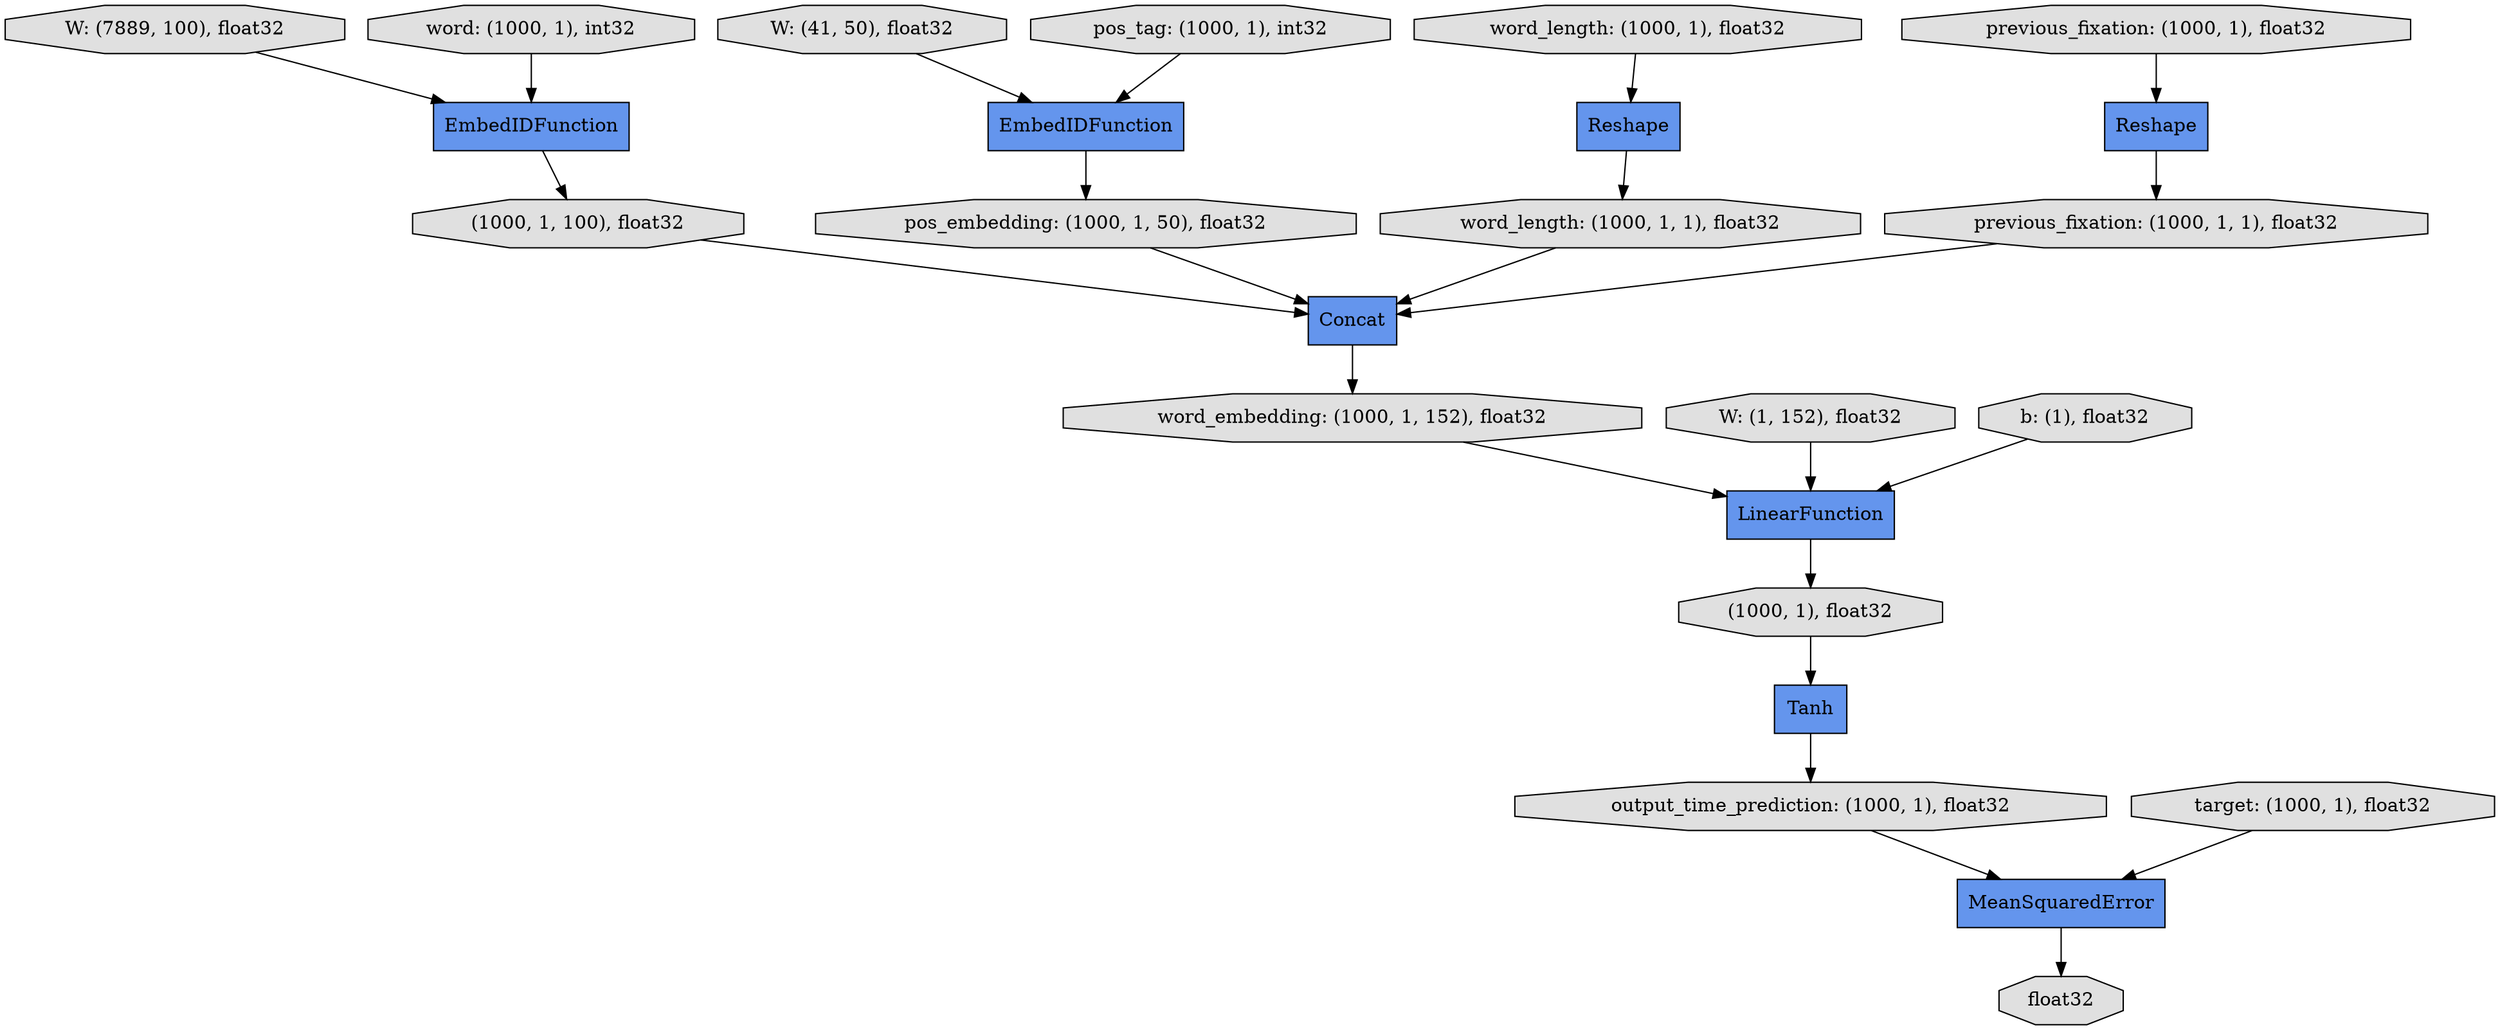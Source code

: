 digraph graphname{rankdir=TB;140505811023912 [style="filled",fillcolor="#E0E0E0",label="W: (7889, 100), float32",shape="octagon"];140505811023968 [style="filled",fillcolor="#E0E0E0",label="W: (1, 152), float32",shape="octagon"];140505810509952 [style="filled",fillcolor="#E0E0E0",label="word_embedding: (1000, 1, 152), float32",shape="octagon"];140505810510064 [style="filled",fillcolor="#E0E0E0",label="float32",shape="octagon"];140505811022456 [style="filled",fillcolor="#E0E0E0",label="W: (41, 50), float32",shape="octagon"];140505811024640 [style="filled",fillcolor="#E0E0E0",label="target: (1000, 1), float32",shape="octagon"];140505811024808 [style="filled",fillcolor="#E0E0E0",label="word: (1000, 1), int32",shape="octagon"];140505811024864 [style="filled",fillcolor="#E0E0E0",label="(1000, 1), float32",shape="octagon"];140505811024920 [style="filled",fillcolor="#E0E0E0",label="pos_tag: (1000, 1), int32",shape="octagon"];140505811024976 [style="filled",fillcolor="#6495ED",label="Reshape",shape="record"];140505811025032 [style="filled",fillcolor="#E0E0E0",label="word_length: (1000, 1), float32",shape="octagon"];140505811025088 [style="filled",fillcolor="#6495ED",label="Concat",shape="record"];140505811025200 [style="filled",fillcolor="#E0E0E0",label="previous_fixation: (1000, 1), float32",shape="octagon"];140505811025256 [style="filled",fillcolor="#6495ED",label="EmbedIDFunction",shape="record"];140505811025312 [style="filled",fillcolor="#6495ED",label="MeanSquaredError",shape="record"];140505811025368 [style="filled",fillcolor="#6495ED",label="EmbedIDFunction",shape="record"];140505811025424 [style="filled",fillcolor="#E0E0E0",label="(1000, 1, 100), float32",shape="octagon"];140505811025480 [style="filled",fillcolor="#6495ED",label="LinearFunction",shape="record"];140505811025536 [style="filled",fillcolor="#6495ED",label="Reshape",shape="record"];140505811025592 [style="filled",fillcolor="#E0E0E0",label="pos_embedding: (1000, 1, 50), float32",shape="octagon"];140505811025648 [style="filled",fillcolor="#E0E0E0",label="output_time_prediction: (1000, 1), float32",shape="octagon"];140505811025760 [style="filled",fillcolor="#E0E0E0",label="word_length: (1000, 1, 1), float32",shape="octagon"];140505811025816 [style="filled",fillcolor="#6495ED",label="Tanh",shape="record"];140505811023800 [style="filled",fillcolor="#E0E0E0",label="b: (1), float32",shape="octagon"];140505811025872 [style="filled",fillcolor="#E0E0E0",label="previous_fixation: (1000, 1, 1), float32",shape="octagon"];140505811025424 -> 140505811025088;140505811025760 -> 140505811025088;140505811025032 -> 140505811025536;140505811023800 -> 140505811025480;140505811024920 -> 140505811025368;140505811025256 -> 140505811025424;140505811024976 -> 140505811025872;140505811025368 -> 140505811025592;140505811024640 -> 140505811025312;140505811025648 -> 140505811025312;140505811025088 -> 140505810509952;140505811024808 -> 140505811025256;140505811025872 -> 140505811025088;140505811023912 -> 140505811025256;140505811024864 -> 140505811025816;140505810509952 -> 140505811025480;140505811025312 -> 140505810510064;140505811023968 -> 140505811025480;140505811025536 -> 140505811025760;140505811025200 -> 140505811024976;140505811025816 -> 140505811025648;140505811022456 -> 140505811025368;140505811025592 -> 140505811025088;140505811025480 -> 140505811024864;}